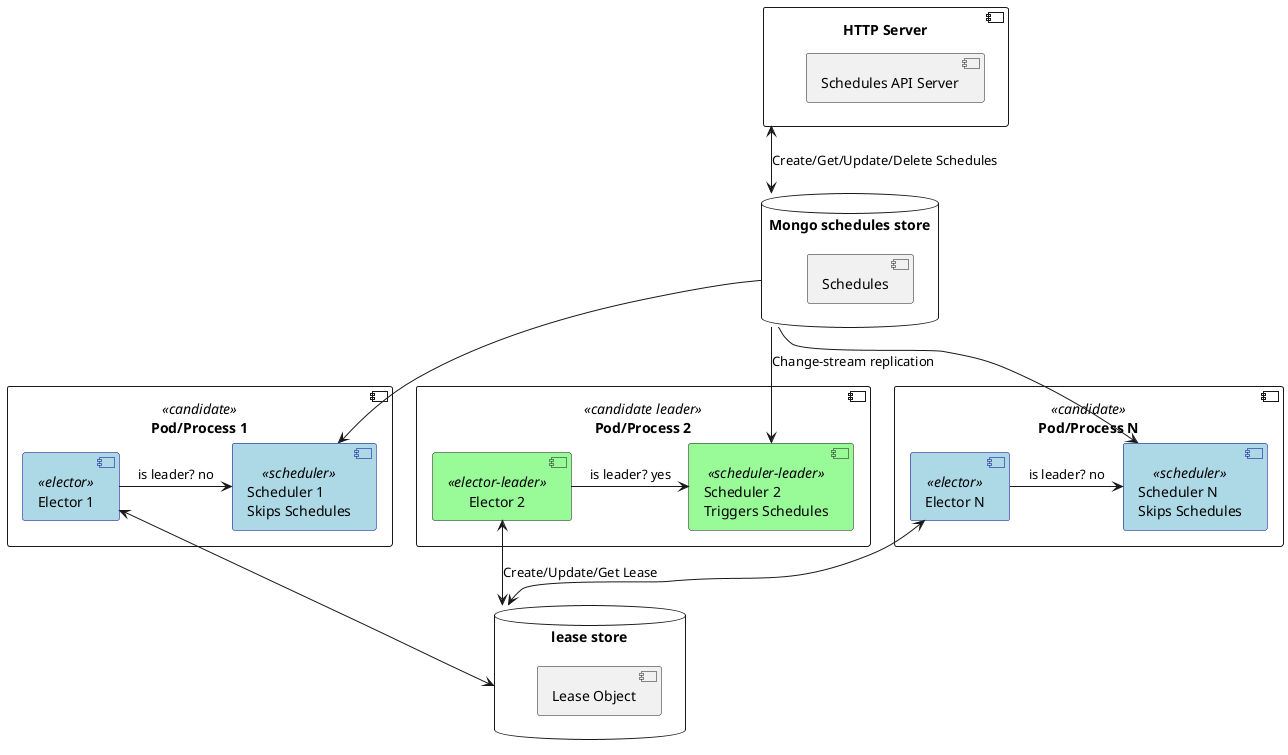 @startuml

skinparam component {
  BackgroundColor<<elector>> LightBlue
  BorderColor<<elector>> DarkBlue
  BackgroundColor<<scheduler>> LightBlue
  BorderColor<<scheduler>> DarkBlue
  BackgroundColor<<scheduler-leader>> PaleGreen
  BackgroundColor<<elector-leader>> PaleGreen
}

component "HTTP Server" as HTTPServer {
  [Schedules API Server] as APIServer
}


component "Pod/Process 1" as Pod1 <<candidate>> {
  component "Elector 1" as Elector1 <<elector>> {
  }
  component "Scheduler 1\nSkips Schedules" as Scheduler1 <<scheduler>> {
  }
  Elector1 -> Scheduler1 : is leader? no
}

component "Pod/Process 2" as Pod2 <<candidate leader>> {
  component "Elector 2" as Elector2 <<elector-leader>> {
  }
  component "Scheduler 2 \nTriggers Schedules" as Scheduler2 <<scheduler-leader>> {
  }
  Elector2 -> Scheduler2 : is leader? yes
}

component "Pod/Process N" as PodN <<candidate>> {
  component "Elector N" as ElectorN <<elector>> {
  }
  component "Scheduler N\nSkips Schedules" as SchedulerN <<scheduler>> {
  }
  ElectorN -> SchedulerN : is leader? no
}

database "lease store" as leasestore {
  [Lease Object] as Lease
}

database "Mongo schedules store" as schedulesstore {
  [Schedules]
}

HTTPServer <--> schedulesstore : Create/Get/Update/Delete Schedules

schedulesstore -d-> Scheduler1
schedulesstore -d-> Scheduler2: Change-stream replication
schedulesstore -d-> SchedulerN

Elector1 <-d-> leasestore
Elector2 <-d-> leasestore : Create/Update/Get Lease
ElectorN <-d-> leasestore

@enduml
